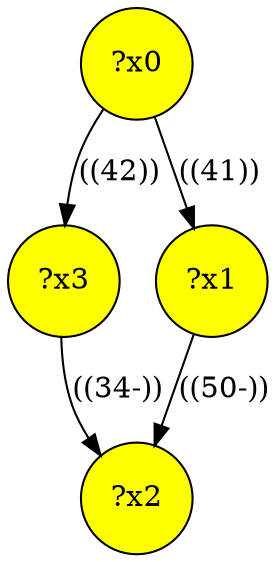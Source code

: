 digraph g {
	x3 [fillcolor="yellow", style="filled," shape=circle, label="?x3"];
	x0 [fillcolor="yellow", style="filled," shape=circle, label="?x0"];
	x1 [fillcolor="yellow", style="filled," shape=circle, label="?x1"];
	x2 [fillcolor="yellow", style="filled," shape=circle, label="?x2"];
	x0 -> x1 [label="((41))"];
	x1 -> x2 [label="((50-))"];
	x0 -> x3 [label="((42))"];
	x3 -> x2 [label="((34-))"];
}
